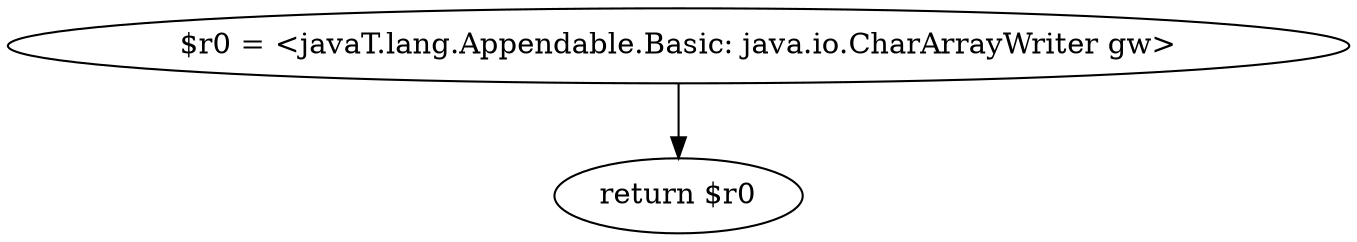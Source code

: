 digraph "unitGraph" {
    "$r0 = <javaT.lang.Appendable.Basic: java.io.CharArrayWriter gw>"
    "return $r0"
    "$r0 = <javaT.lang.Appendable.Basic: java.io.CharArrayWriter gw>"->"return $r0";
}

